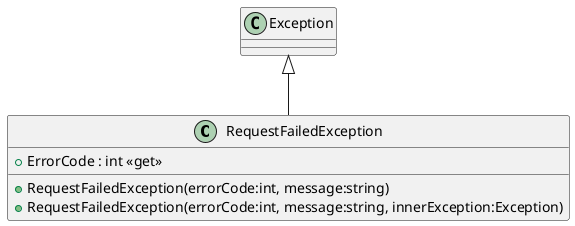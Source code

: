 @startuml
class RequestFailedException {
    + ErrorCode : int <<get>>
    + RequestFailedException(errorCode:int, message:string)
    + RequestFailedException(errorCode:int, message:string, innerException:Exception)
}
Exception <|-- RequestFailedException
@enduml

